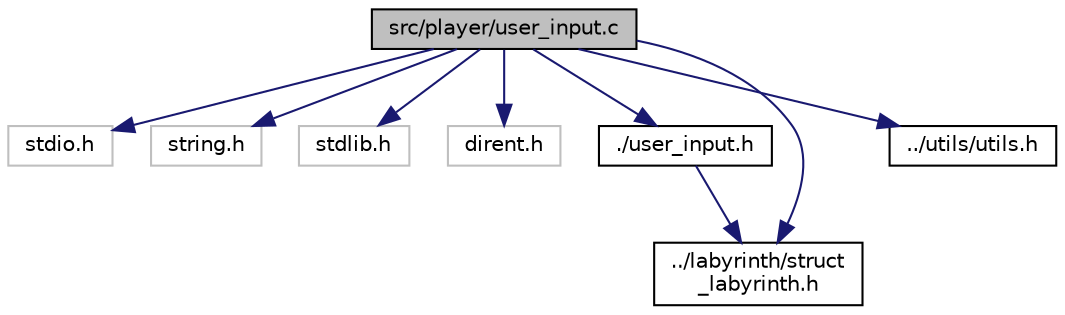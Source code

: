 digraph "src/player/user_input.c"
{
  edge [fontname="Helvetica",fontsize="10",labelfontname="Helvetica",labelfontsize="10"];
  node [fontname="Helvetica",fontsize="10",shape=record];
  Node0 [label="src/player/user_input.c",height=0.2,width=0.4,color="black", fillcolor="grey75", style="filled", fontcolor="black"];
  Node0 -> Node1 [color="midnightblue",fontsize="10",style="solid",fontname="Helvetica"];
  Node1 [label="stdio.h",height=0.2,width=0.4,color="grey75", fillcolor="white", style="filled"];
  Node0 -> Node2 [color="midnightblue",fontsize="10",style="solid",fontname="Helvetica"];
  Node2 [label="string.h",height=0.2,width=0.4,color="grey75", fillcolor="white", style="filled"];
  Node0 -> Node3 [color="midnightblue",fontsize="10",style="solid",fontname="Helvetica"];
  Node3 [label="stdlib.h",height=0.2,width=0.4,color="grey75", fillcolor="white", style="filled"];
  Node0 -> Node4 [color="midnightblue",fontsize="10",style="solid",fontname="Helvetica"];
  Node4 [label="dirent.h",height=0.2,width=0.4,color="grey75", fillcolor="white", style="filled"];
  Node0 -> Node5 [color="midnightblue",fontsize="10",style="solid",fontname="Helvetica"];
  Node5 [label="./user_input.h",height=0.2,width=0.4,color="black", fillcolor="white", style="filled",URL="$user__input_8h.html",tooltip="prototypes of user_input.c "];
  Node5 -> Node6 [color="midnightblue",fontsize="10",style="solid",fontname="Helvetica"];
  Node6 [label="../labyrinth/struct\l_labyrinth.h",height=0.2,width=0.4,color="black", fillcolor="white", style="filled",URL="$struct__labyrinth_8h.html",tooltip="Prototypes of struct_labyrinth.c and structures. "];
  Node0 -> Node6 [color="midnightblue",fontsize="10",style="solid",fontname="Helvetica"];
  Node0 -> Node7 [color="midnightblue",fontsize="10",style="solid",fontname="Helvetica"];
  Node7 [label="../utils/utils.h",height=0.2,width=0.4,color="black", fillcolor="white", style="filled",URL="$utils_8h.html",tooltip="prototypes of utils.c "];
}
